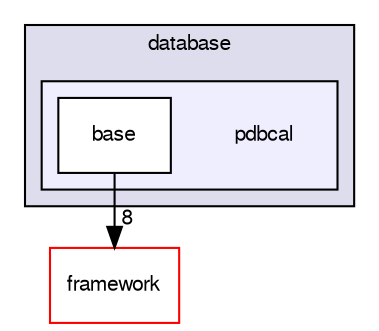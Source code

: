 digraph "/dev/shm/kenichi/update-e1039-doc/e1039-core/database/pdbcal" {
  bgcolor=transparent;
  compound=true
  node [ fontsize="10", fontname="FreeSans"];
  edge [ labelfontsize="10", labelfontname="FreeSans"];
  subgraph clusterdir_019b430ba7b564876d29de5f79a1def6 {
    graph [ bgcolor="#ddddee", pencolor="black", label="database" fontname="FreeSans", fontsize="10", URL="dir_019b430ba7b564876d29de5f79a1def6.html"]
  subgraph clusterdir_147508685d1e177c5e02ebcee5f964f4 {
    graph [ bgcolor="#eeeeff", pencolor="black", label="" URL="dir_147508685d1e177c5e02ebcee5f964f4.html"];
    dir_147508685d1e177c5e02ebcee5f964f4 [shape=plaintext label="pdbcal"];
    dir_29be2350c3fb340c5e5cae084515aad9 [shape=box label="base" color="black" fillcolor="white" style="filled" URL="dir_29be2350c3fb340c5e5cae084515aad9.html"];
  }
  }
  dir_68879e08c6651a210f7d5b44f4a6e313 [shape=box label="framework" color="red" URL="dir_68879e08c6651a210f7d5b44f4a6e313.html"];
  dir_29be2350c3fb340c5e5cae084515aad9->dir_68879e08c6651a210f7d5b44f4a6e313 [headlabel="8", labeldistance=1.5 headhref="dir_000022_000024.html"];
}
